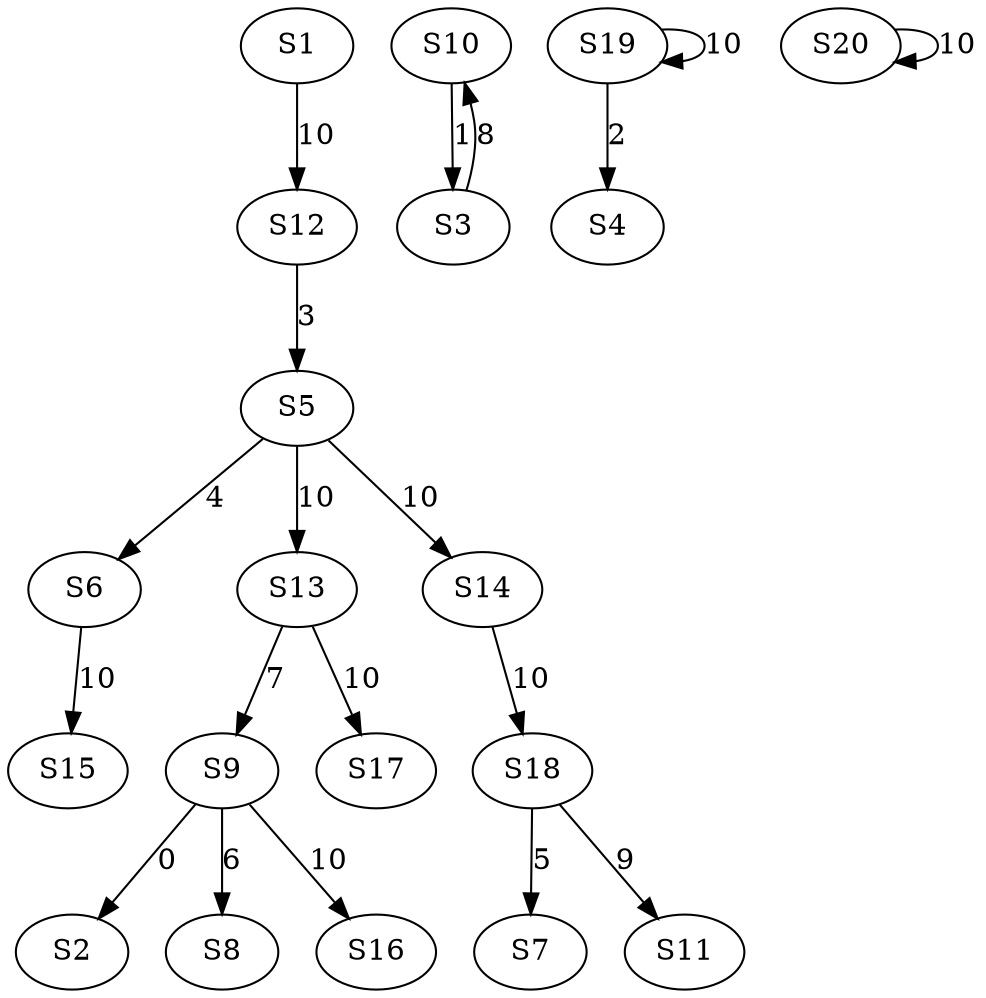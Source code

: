 strict digraph {
	S9 -> S2 [ label = 0 ];
	S10 -> S3 [ label = 1 ];
	S19 -> S4 [ label = 2 ];
	S12 -> S5 [ label = 3 ];
	S5 -> S6 [ label = 4 ];
	S18 -> S7 [ label = 5 ];
	S9 -> S8 [ label = 6 ];
	S13 -> S9 [ label = 7 ];
	S3 -> S10 [ label = 8 ];
	S18 -> S11 [ label = 9 ];
	S1 -> S12 [ label = 10 ];
	S5 -> S13 [ label = 10 ];
	S5 -> S14 [ label = 10 ];
	S6 -> S15 [ label = 10 ];
	S9 -> S16 [ label = 10 ];
	S13 -> S17 [ label = 10 ];
	S14 -> S18 [ label = 10 ];
	S19 -> S19 [ label = 10 ];
	S20 -> S20 [ label = 10 ];
}